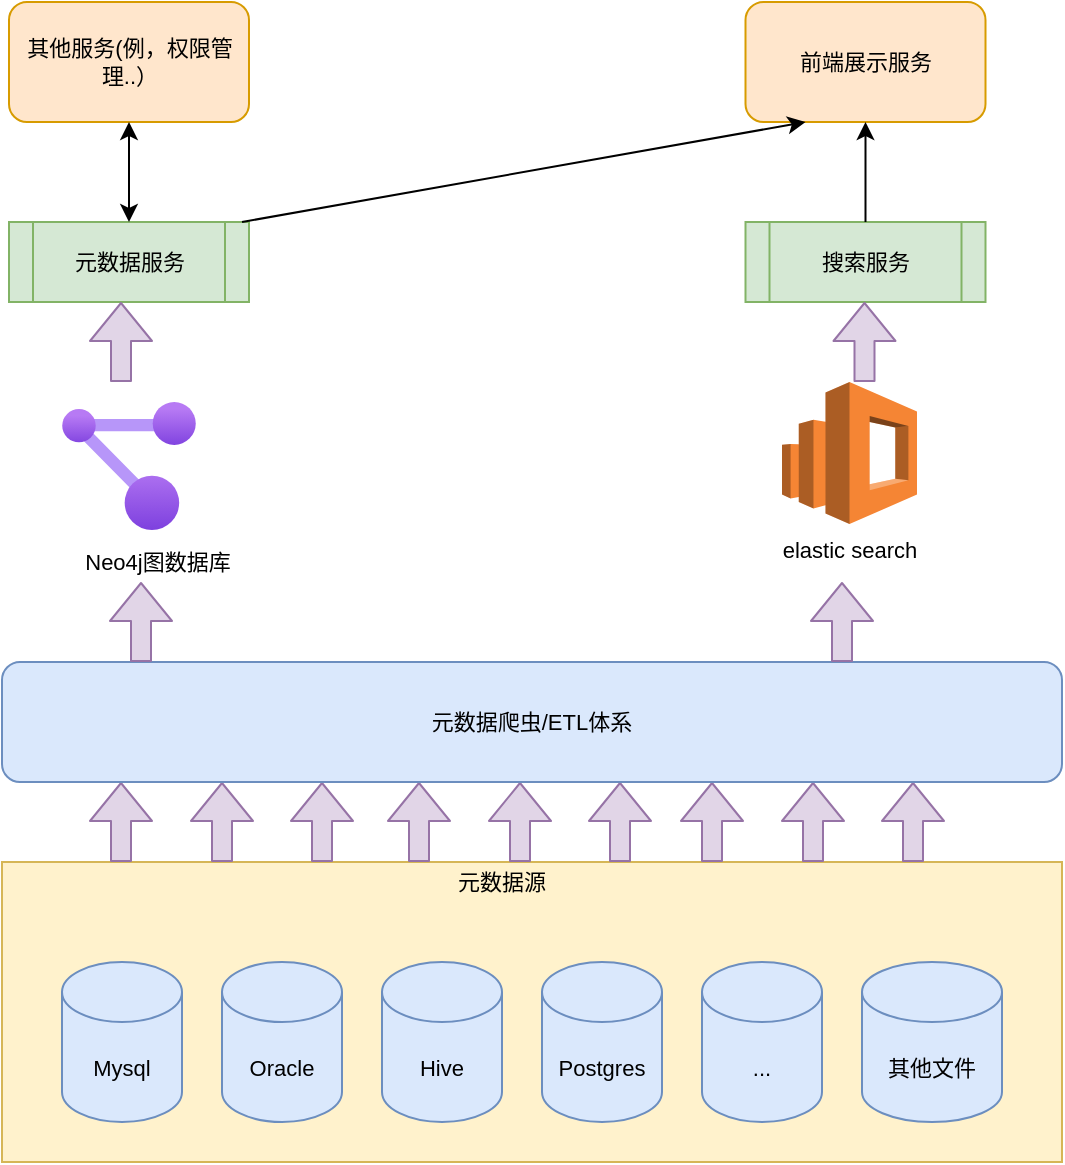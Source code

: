 <mxfile version="14.6.11" type="device"><diagram id="W7LfrRMuPbx2Ajow4DwA" name="Page-1"><mxGraphModel dx="946" dy="556" grid="1" gridSize="10" guides="1" tooltips="1" connect="1" arrows="1" fold="1" page="1" pageScale="1" pageWidth="850" pageHeight="1100" math="0" shadow="0"><root><mxCell id="0"/><mxCell id="1" parent="0"/><mxCell id="LN7NK1DW6hxHdinTqRpc-39" value="" style="group" vertex="1" connectable="0" parent="1"><mxGeometry x="60" y="10" width="530" height="580" as="geometry"/></mxCell><mxCell id="LN7NK1DW6hxHdinTqRpc-1" value="" style="rounded=0;whiteSpace=wrap;html=1;fillColor=#fff2cc;strokeColor=#d6b656;fontSize=11;" vertex="1" parent="LN7NK1DW6hxHdinTqRpc-39"><mxGeometry y="430" width="530" height="150" as="geometry"/></mxCell><mxCell id="LN7NK1DW6hxHdinTqRpc-2" value="元数据源" style="text;html=1;strokeColor=none;fillColor=none;align=center;verticalAlign=middle;whiteSpace=wrap;rounded=0;fontSize=11;" vertex="1" parent="LN7NK1DW6hxHdinTqRpc-39"><mxGeometry x="190" y="430" width="120" height="20" as="geometry"/></mxCell><mxCell id="LN7NK1DW6hxHdinTqRpc-3" value="Mysql" style="shape=cylinder3;whiteSpace=wrap;html=1;boundedLbl=1;backgroundOutline=1;size=15;fontSize=11;fillColor=#dae8fc;strokeColor=#6c8ebf;" vertex="1" parent="LN7NK1DW6hxHdinTqRpc-39"><mxGeometry x="30" y="480" width="60" height="80" as="geometry"/></mxCell><mxCell id="LN7NK1DW6hxHdinTqRpc-4" value="Oracle" style="shape=cylinder3;whiteSpace=wrap;html=1;boundedLbl=1;backgroundOutline=1;size=15;fontSize=11;fillColor=#dae8fc;strokeColor=#6c8ebf;" vertex="1" parent="LN7NK1DW6hxHdinTqRpc-39"><mxGeometry x="110" y="480" width="60" height="80" as="geometry"/></mxCell><mxCell id="LN7NK1DW6hxHdinTqRpc-5" value="Hive" style="shape=cylinder3;whiteSpace=wrap;html=1;boundedLbl=1;backgroundOutline=1;size=15;fontSize=11;fillColor=#dae8fc;strokeColor=#6c8ebf;" vertex="1" parent="LN7NK1DW6hxHdinTqRpc-39"><mxGeometry x="190" y="480" width="60" height="80" as="geometry"/></mxCell><mxCell id="LN7NK1DW6hxHdinTqRpc-6" value="Postgres" style="shape=cylinder3;whiteSpace=wrap;html=1;boundedLbl=1;backgroundOutline=1;size=15;fontSize=11;fillColor=#dae8fc;strokeColor=#6c8ebf;" vertex="1" parent="LN7NK1DW6hxHdinTqRpc-39"><mxGeometry x="270" y="480" width="60" height="80" as="geometry"/></mxCell><mxCell id="LN7NK1DW6hxHdinTqRpc-7" value="..." style="shape=cylinder3;whiteSpace=wrap;html=1;boundedLbl=1;backgroundOutline=1;size=15;fontSize=11;fillColor=#dae8fc;strokeColor=#6c8ebf;" vertex="1" parent="LN7NK1DW6hxHdinTqRpc-39"><mxGeometry x="350" y="480" width="60" height="80" as="geometry"/></mxCell><mxCell id="LN7NK1DW6hxHdinTqRpc-8" value="其他文件" style="shape=cylinder3;whiteSpace=wrap;html=1;boundedLbl=1;backgroundOutline=1;size=15;fontSize=11;fillColor=#dae8fc;strokeColor=#6c8ebf;" vertex="1" parent="LN7NK1DW6hxHdinTqRpc-39"><mxGeometry x="430" y="480" width="70" height="80" as="geometry"/></mxCell><mxCell id="LN7NK1DW6hxHdinTqRpc-9" value="" style="shape=flexArrow;endArrow=classic;html=1;fontSize=11;fillColor=#e1d5e7;strokeColor=#9673a6;" edge="1" parent="LN7NK1DW6hxHdinTqRpc-39"><mxGeometry width="50" height="50" relative="1" as="geometry"><mxPoint x="59.5" y="430" as="sourcePoint"/><mxPoint x="59.5" y="390" as="targetPoint"/></mxGeometry></mxCell><mxCell id="LN7NK1DW6hxHdinTqRpc-10" value="" style="shape=flexArrow;endArrow=classic;html=1;fontSize=11;fillColor=#e1d5e7;strokeColor=#9673a6;" edge="1" parent="LN7NK1DW6hxHdinTqRpc-39"><mxGeometry width="50" height="50" relative="1" as="geometry"><mxPoint x="110" y="430" as="sourcePoint"/><mxPoint x="110" y="390" as="targetPoint"/></mxGeometry></mxCell><mxCell id="LN7NK1DW6hxHdinTqRpc-11" value="" style="shape=flexArrow;endArrow=classic;html=1;fontSize=11;fillColor=#e1d5e7;strokeColor=#9673a6;" edge="1" parent="LN7NK1DW6hxHdinTqRpc-39"><mxGeometry width="50" height="50" relative="1" as="geometry"><mxPoint x="160" y="430" as="sourcePoint"/><mxPoint x="160" y="390" as="targetPoint"/></mxGeometry></mxCell><mxCell id="LN7NK1DW6hxHdinTqRpc-13" value="" style="shape=flexArrow;endArrow=classic;html=1;fontSize=11;fillColor=#e1d5e7;strokeColor=#9673a6;" edge="1" parent="LN7NK1DW6hxHdinTqRpc-39"><mxGeometry width="50" height="50" relative="1" as="geometry"><mxPoint x="208.5" y="430" as="sourcePoint"/><mxPoint x="208.5" y="390" as="targetPoint"/></mxGeometry></mxCell><mxCell id="LN7NK1DW6hxHdinTqRpc-14" value="" style="shape=flexArrow;endArrow=classic;html=1;fontSize=11;fillColor=#e1d5e7;strokeColor=#9673a6;" edge="1" parent="LN7NK1DW6hxHdinTqRpc-39"><mxGeometry width="50" height="50" relative="1" as="geometry"><mxPoint x="259" y="430" as="sourcePoint"/><mxPoint x="259" y="390" as="targetPoint"/></mxGeometry></mxCell><mxCell id="LN7NK1DW6hxHdinTqRpc-15" value="" style="shape=flexArrow;endArrow=classic;html=1;fontSize=11;fillColor=#e1d5e7;strokeColor=#9673a6;" edge="1" parent="LN7NK1DW6hxHdinTqRpc-39"><mxGeometry width="50" height="50" relative="1" as="geometry"><mxPoint x="309" y="430" as="sourcePoint"/><mxPoint x="309" y="390" as="targetPoint"/></mxGeometry></mxCell><mxCell id="LN7NK1DW6hxHdinTqRpc-16" value="" style="shape=flexArrow;endArrow=classic;html=1;fontSize=11;fillColor=#e1d5e7;strokeColor=#9673a6;" edge="1" parent="LN7NK1DW6hxHdinTqRpc-39"><mxGeometry width="50" height="50" relative="1" as="geometry"><mxPoint x="355" y="430" as="sourcePoint"/><mxPoint x="355" y="390" as="targetPoint"/></mxGeometry></mxCell><mxCell id="LN7NK1DW6hxHdinTqRpc-17" value="" style="shape=flexArrow;endArrow=classic;html=1;fontSize=11;fillColor=#e1d5e7;strokeColor=#9673a6;" edge="1" parent="LN7NK1DW6hxHdinTqRpc-39"><mxGeometry width="50" height="50" relative="1" as="geometry"><mxPoint x="405.5" y="430" as="sourcePoint"/><mxPoint x="405.5" y="390" as="targetPoint"/></mxGeometry></mxCell><mxCell id="LN7NK1DW6hxHdinTqRpc-18" value="" style="shape=flexArrow;endArrow=classic;html=1;fontSize=11;fillColor=#e1d5e7;strokeColor=#9673a6;" edge="1" parent="LN7NK1DW6hxHdinTqRpc-39"><mxGeometry width="50" height="50" relative="1" as="geometry"><mxPoint x="455.5" y="430" as="sourcePoint"/><mxPoint x="455.5" y="390" as="targetPoint"/></mxGeometry></mxCell><mxCell id="LN7NK1DW6hxHdinTqRpc-19" value="元数据爬虫/ETL体系" style="rounded=1;whiteSpace=wrap;html=1;fontSize=11;fillColor=#dae8fc;strokeColor=#6c8ebf;" vertex="1" parent="LN7NK1DW6hxHdinTqRpc-39"><mxGeometry y="330" width="530" height="60" as="geometry"/></mxCell><mxCell id="LN7NK1DW6hxHdinTqRpc-20" value="" style="aspect=fixed;html=1;points=[];align=center;image;fontSize=11;image=img/lib/azure2/management_governance/Resource_Graph_Explorer.svg;" vertex="1" parent="LN7NK1DW6hxHdinTqRpc-39"><mxGeometry x="30" y="200" width="67" height="64" as="geometry"/></mxCell><mxCell id="LN7NK1DW6hxHdinTqRpc-21" value="Neo4j图数据库" style="text;html=1;strokeColor=none;fillColor=none;align=center;verticalAlign=middle;whiteSpace=wrap;rounded=0;fontSize=11;labelBackgroundColor=#ffffff;" vertex="1" parent="LN7NK1DW6hxHdinTqRpc-39"><mxGeometry x="10" y="270" width="136" height="20" as="geometry"/></mxCell><mxCell id="LN7NK1DW6hxHdinTqRpc-22" value="" style="shape=flexArrow;endArrow=classic;html=1;fontSize=11;fillColor=#e1d5e7;strokeColor=#9673a6;" edge="1" parent="LN7NK1DW6hxHdinTqRpc-39"><mxGeometry width="50" height="50" relative="1" as="geometry"><mxPoint x="69.5" y="330" as="sourcePoint"/><mxPoint x="69.5" y="290" as="targetPoint"/></mxGeometry></mxCell><mxCell id="LN7NK1DW6hxHdinTqRpc-25" value="" style="shape=flexArrow;endArrow=classic;html=1;fontSize=11;fillColor=#e1d5e7;strokeColor=#9673a6;" edge="1" parent="LN7NK1DW6hxHdinTqRpc-39"><mxGeometry width="50" height="50" relative="1" as="geometry"><mxPoint x="420" y="330" as="sourcePoint"/><mxPoint x="420" y="290" as="targetPoint"/></mxGeometry></mxCell><mxCell id="LN7NK1DW6hxHdinTqRpc-26" value="" style="outlineConnect=0;dashed=0;verticalLabelPosition=bottom;verticalAlign=top;align=center;html=1;shape=mxgraph.aws3.elasticsearch_service;fillColor=#F58534;gradientColor=none;fontSize=11;" vertex="1" parent="LN7NK1DW6hxHdinTqRpc-39"><mxGeometry x="390" y="190" width="67.5" height="71" as="geometry"/></mxCell><mxCell id="LN7NK1DW6hxHdinTqRpc-27" value="elastic search" style="text;html=1;strokeColor=none;fillColor=none;align=center;verticalAlign=middle;whiteSpace=wrap;rounded=0;fontSize=11;labelBackgroundColor=#ffffff;" vertex="1" parent="LN7NK1DW6hxHdinTqRpc-39"><mxGeometry x="355.75" y="264" width="136" height="20" as="geometry"/></mxCell><mxCell id="LN7NK1DW6hxHdinTqRpc-28" value="元数据服务" style="shape=process;whiteSpace=wrap;html=1;backgroundOutline=1;fontSize=11;fillColor=#d5e8d4;strokeColor=#82b366;" vertex="1" parent="LN7NK1DW6hxHdinTqRpc-39"><mxGeometry x="3.5" y="110" width="120" height="40" as="geometry"/></mxCell><mxCell id="LN7NK1DW6hxHdinTqRpc-29" value="搜索服务" style="shape=process;whiteSpace=wrap;html=1;backgroundOutline=1;fontSize=11;fillColor=#d5e8d4;strokeColor=#82b366;" vertex="1" parent="LN7NK1DW6hxHdinTqRpc-39"><mxGeometry x="371.75" y="110" width="120" height="40" as="geometry"/></mxCell><mxCell id="LN7NK1DW6hxHdinTqRpc-31" value="" style="shape=flexArrow;endArrow=classic;html=1;fontSize=11;fillColor=#e1d5e7;strokeColor=#9673a6;" edge="1" parent="LN7NK1DW6hxHdinTqRpc-39"><mxGeometry width="50" height="50" relative="1" as="geometry"><mxPoint x="59.5" y="190" as="sourcePoint"/><mxPoint x="59.5" y="150" as="targetPoint"/></mxGeometry></mxCell><mxCell id="LN7NK1DW6hxHdinTqRpc-32" value="" style="shape=flexArrow;endArrow=classic;html=1;fontSize=11;fillColor=#e1d5e7;strokeColor=#9673a6;" edge="1" parent="LN7NK1DW6hxHdinTqRpc-39"><mxGeometry width="50" height="50" relative="1" as="geometry"><mxPoint x="431.25" y="190" as="sourcePoint"/><mxPoint x="431.25" y="150" as="targetPoint"/></mxGeometry></mxCell><mxCell id="LN7NK1DW6hxHdinTqRpc-33" value="前端展示服务" style="rounded=1;whiteSpace=wrap;html=1;fontSize=11;fillColor=#ffe6cc;strokeColor=#d79b00;" vertex="1" parent="LN7NK1DW6hxHdinTqRpc-39"><mxGeometry x="371.75" width="120" height="60" as="geometry"/></mxCell><mxCell id="LN7NK1DW6hxHdinTqRpc-34" value="" style="endArrow=classic;html=1;fontSize=11;entryX=0.25;entryY=1;entryDx=0;entryDy=0;" edge="1" parent="LN7NK1DW6hxHdinTqRpc-39" target="LN7NK1DW6hxHdinTqRpc-33"><mxGeometry width="50" height="50" relative="1" as="geometry"><mxPoint x="120" y="110" as="sourcePoint"/><mxPoint x="170" y="60" as="targetPoint"/></mxGeometry></mxCell><mxCell id="LN7NK1DW6hxHdinTqRpc-35" value="" style="endArrow=classic;html=1;fontSize=11;entryX=0.5;entryY=1;entryDx=0;entryDy=0;exitX=0.5;exitY=0;exitDx=0;exitDy=0;" edge="1" parent="LN7NK1DW6hxHdinTqRpc-39" source="LN7NK1DW6hxHdinTqRpc-29" target="LN7NK1DW6hxHdinTqRpc-33"><mxGeometry width="50" height="50" relative="1" as="geometry"><mxPoint x="430" y="120" as="sourcePoint"/><mxPoint x="480" y="70" as="targetPoint"/></mxGeometry></mxCell><mxCell id="LN7NK1DW6hxHdinTqRpc-36" value="其他服务(例，权限管理..）" style="rounded=1;whiteSpace=wrap;html=1;fontSize=11;fillColor=#ffe6cc;strokeColor=#d79b00;" vertex="1" parent="LN7NK1DW6hxHdinTqRpc-39"><mxGeometry x="3.5" width="120" height="60" as="geometry"/></mxCell><mxCell id="LN7NK1DW6hxHdinTqRpc-37" value="" style="endArrow=classic;html=1;fontSize=11;entryX=0.5;entryY=1;entryDx=0;entryDy=0;exitX=0.5;exitY=0;exitDx=0;exitDy=0;startArrow=classic;startFill=1;" edge="1" parent="LN7NK1DW6hxHdinTqRpc-39" source="LN7NK1DW6hxHdinTqRpc-28" target="LN7NK1DW6hxHdinTqRpc-36"><mxGeometry width="50" height="50" relative="1" as="geometry"><mxPoint x="60" y="110" as="sourcePoint"/><mxPoint x="90" y="80" as="targetPoint"/></mxGeometry></mxCell></root></mxGraphModel></diagram></mxfile>